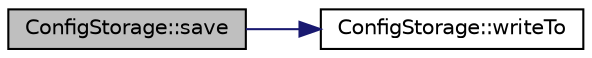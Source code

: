 digraph "ConfigStorage::save"
{
 // LATEX_PDF_SIZE
  edge [fontname="Helvetica",fontsize="10",labelfontname="Helvetica",labelfontsize="10"];
  node [fontname="Helvetica",fontsize="10",shape=record];
  rankdir="LR";
  Node1 [label="ConfigStorage::save",height=0.2,width=0.4,color="black", fillcolor="grey75", style="filled", fontcolor="black",tooltip="Save configuration."];
  Node1 -> Node2 [color="midnightblue",fontsize="10",style="solid",fontname="Helvetica"];
  Node2 [label="ConfigStorage::writeTo",height=0.2,width=0.4,color="black", fillcolor="white", style="filled",URL="$class_config_storage.html#a0ed280b984d3983d43fb42742653e8ec",tooltip=" "];
}
